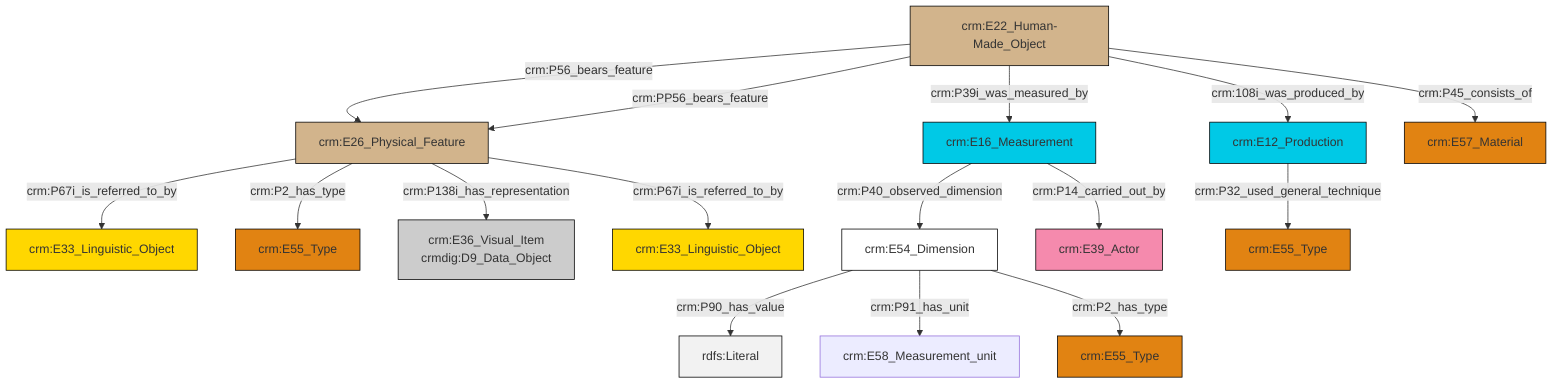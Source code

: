 graph TD
classDef Literal fill:#f2f2f2,stroke:#000000;
classDef CRM_Entity fill:#FFFFFF,stroke:#000000;
classDef Temporal_Entity fill:#00C9E6, stroke:#000000;
classDef Type fill:#E18312, stroke:#000000;
classDef Time-Span fill:#2C9C91, stroke:#000000;
classDef Appellation fill:#FFEB7F, stroke:#000000;
classDef Place fill:#008836, stroke:#000000;
classDef Persistent_Item fill:#B266B2, stroke:#000000;
classDef Conceptual_Object fill:#FFD700, stroke:#000000;
classDef Physical_Thing fill:#D2B48C, stroke:#000000;
classDef Actor fill:#f58aad, stroke:#000000;
classDef PC_Classes fill:#4ce600, stroke:#000000;
classDef Multi fill:#cccccc,stroke:#000000;

0["crm:E22_Human-Made_Object"]:::Physical_Thing -->|crm:P56_bears_feature| 1["crm:E26_Physical_Feature"]:::Physical_Thing
2["crm:E54_Dimension"]:::CRM_Entity -->|crm:P90_has_value| 3[rdfs:Literal]:::Literal
0["crm:E22_Human-Made_Object"]:::Physical_Thing -->|crm:PP56_bears_feature| 1["crm:E26_Physical_Feature"]:::Physical_Thing
0["crm:E22_Human-Made_Object"]:::Physical_Thing -->|crm:P39i_was_measured_by| 4["crm:E16_Measurement"]:::Temporal_Entity
1["crm:E26_Physical_Feature"]:::Physical_Thing -->|crm:P67i_is_referred_to_by| 7["crm:E33_Linguistic_Object"]:::Conceptual_Object
0["crm:E22_Human-Made_Object"]:::Physical_Thing -->|crm:108i_was_produced_by| 14["crm:E12_Production"]:::Temporal_Entity
1["crm:E26_Physical_Feature"]:::Physical_Thing -->|crm:P2_has_type| 5["crm:E55_Type"]:::Type
2["crm:E54_Dimension"]:::CRM_Entity -->|crm:P91_has_unit| 18["crm:E58_Measurement_unit"]:::Default
0["crm:E22_Human-Made_Object"]:::Physical_Thing -->|crm:P45_consists_of| 23["crm:E57_Material"]:::Type
4["crm:E16_Measurement"]:::Temporal_Entity -->|crm:P40_observed_dimension| 2["crm:E54_Dimension"]:::CRM_Entity
14["crm:E12_Production"]:::Temporal_Entity -->|crm:P32_used_general_technique| 19["crm:E55_Type"]:::Type
2["crm:E54_Dimension"]:::CRM_Entity -->|crm:P2_has_type| 10["crm:E55_Type"]:::Type
1["crm:E26_Physical_Feature"]:::Physical_Thing -->|crm:P138i_has_representation| 21["crm:E36_Visual_Item<br>crmdig:D9_Data_Object"]:::Multi
1["crm:E26_Physical_Feature"]:::Physical_Thing -->|crm:P67i_is_referred_to_by| 8["crm:E33_Linguistic_Object"]:::Conceptual_Object
4["crm:E16_Measurement"]:::Temporal_Entity -->|crm:P14_carried_out_by| 24["crm:E39_Actor"]:::Actor